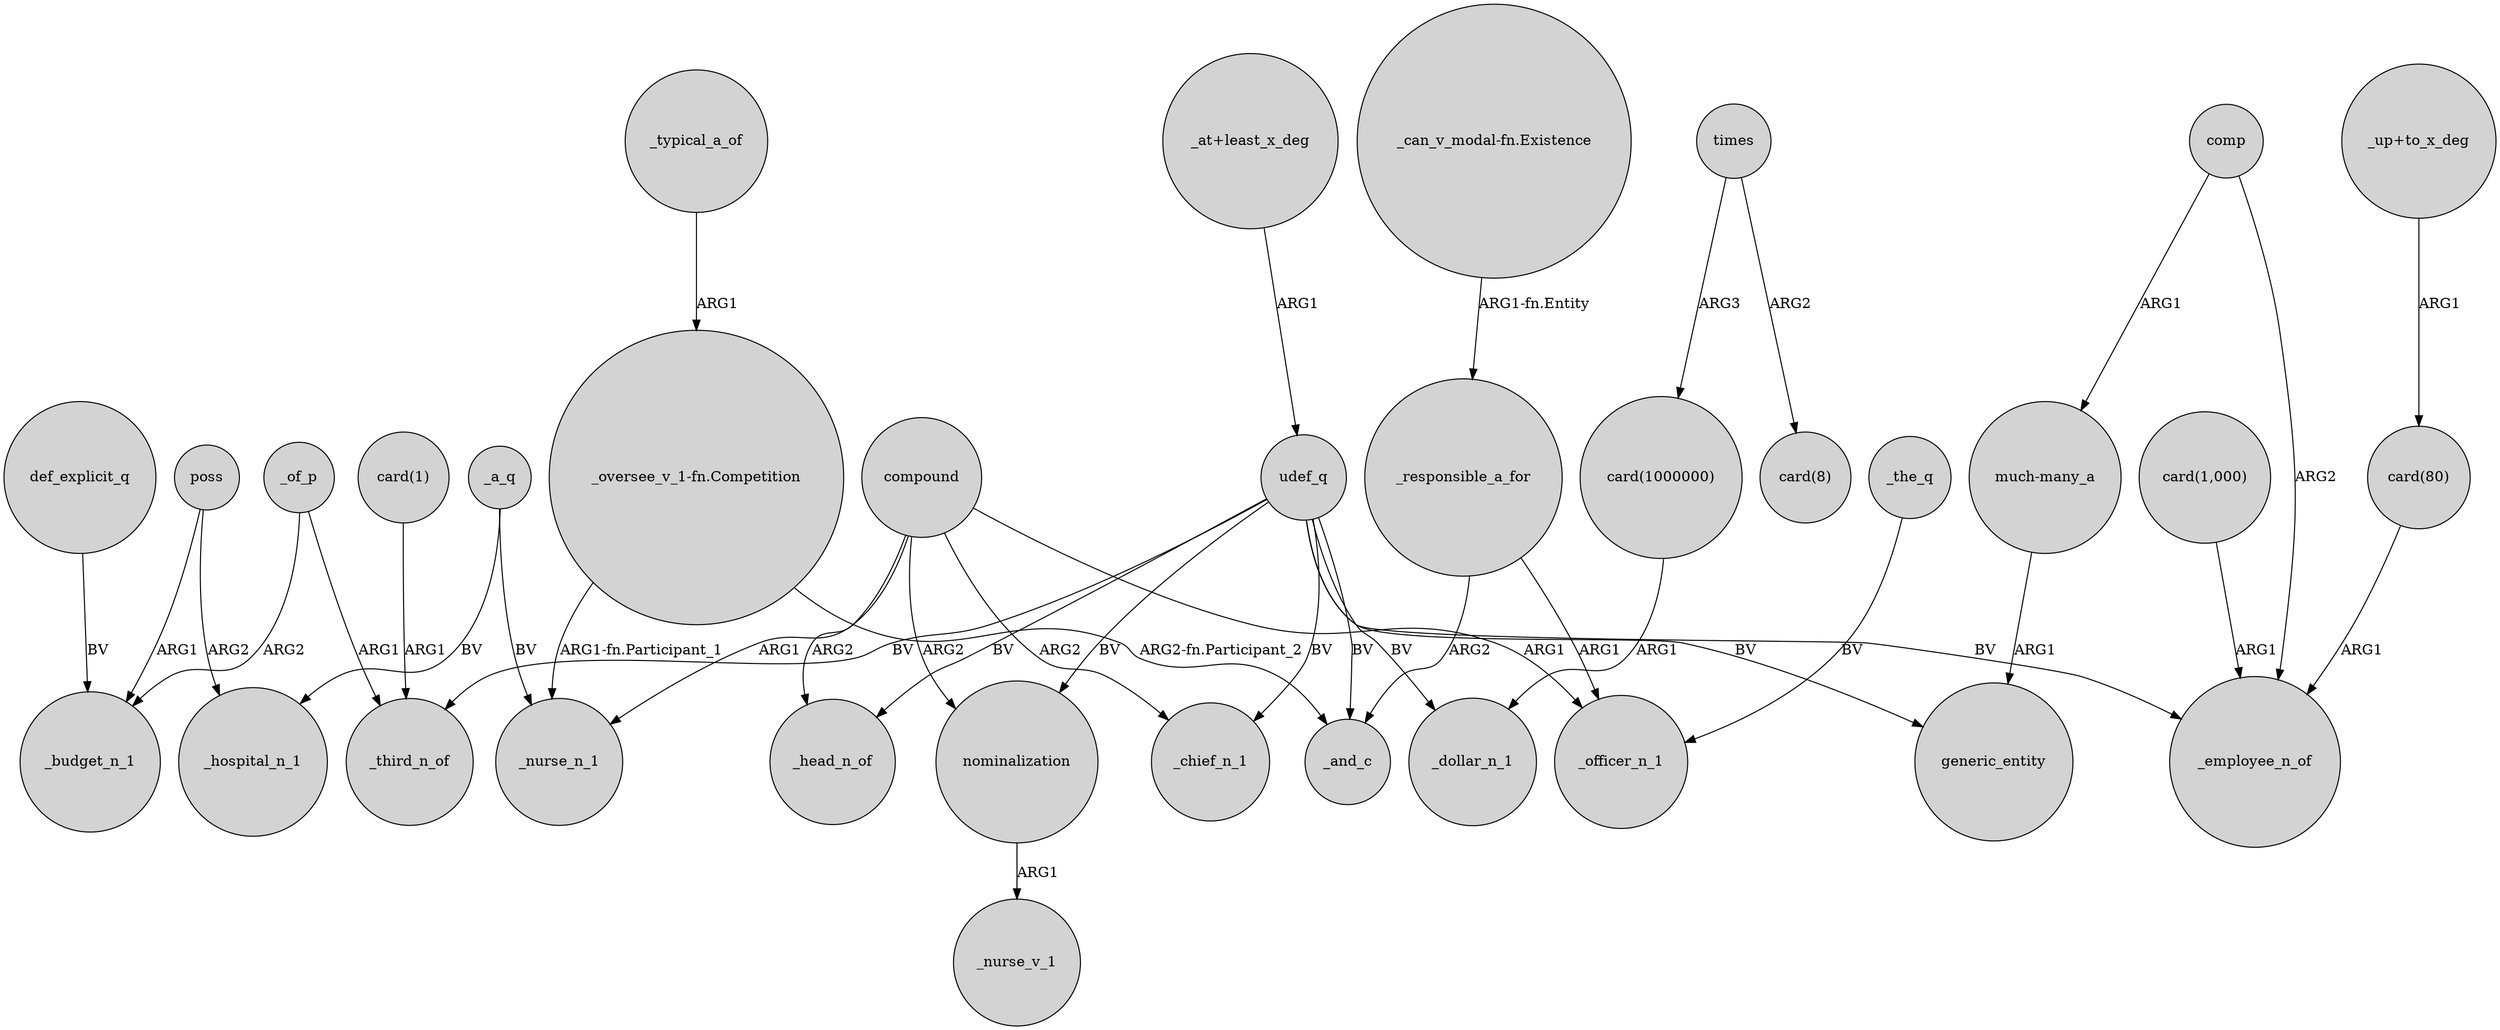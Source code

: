 digraph {
	node [shape=circle style=filled]
	compound -> _nurse_n_1 [label=ARG1]
	"_can_v_modal-fn.Existence" -> _responsible_a_for [label="ARG1-fn.Entity"]
	compound -> _chief_n_1 [label=ARG2]
	_of_p -> _budget_n_1 [label=ARG2]
	"card(1)" -> _third_n_of [label=ARG1]
	udef_q -> _chief_n_1 [label=BV]
	udef_q -> nominalization [label=BV]
	times -> "card(1000000)" [label=ARG3]
	"card(80)" -> _employee_n_of [label=ARG1]
	poss -> _hospital_n_1 [label=ARG2]
	_responsible_a_for -> _officer_n_1 [label=ARG1]
	udef_q -> _and_c [label=BV]
	def_explicit_q -> _budget_n_1 [label=BV]
	udef_q -> _head_n_of [label=BV]
	udef_q -> generic_entity [label=BV]
	compound -> nominalization [label=ARG2]
	_responsible_a_for -> _and_c [label=ARG2]
	_a_q -> _nurse_n_1 [label=BV]
	"card(1,000)" -> _employee_n_of [label=ARG1]
	comp -> "much-many_a" [label=ARG1]
	nominalization -> _nurse_v_1 [label=ARG1]
	"much-many_a" -> generic_entity [label=ARG1]
	_typical_a_of -> "_oversee_v_1-fn.Competition" [label=ARG1]
	_the_q -> _officer_n_1 [label=BV]
	udef_q -> _dollar_n_1 [label=BV]
	"card(1000000)" -> _dollar_n_1 [label=ARG1]
	_a_q -> _hospital_n_1 [label=BV]
	comp -> _employee_n_of [label=ARG2]
	compound -> _officer_n_1 [label=ARG1]
	"_up+to_x_deg" -> "card(80)" [label=ARG1]
	"_at+least_x_deg" -> udef_q [label=ARG1]
	compound -> _head_n_of [label=ARG2]
	poss -> _budget_n_1 [label=ARG1]
	udef_q -> _employee_n_of [label=BV]
	_of_p -> _third_n_of [label=ARG1]
	times -> "card(8)" [label=ARG2]
	udef_q -> _third_n_of [label=BV]
	"_oversee_v_1-fn.Competition" -> _and_c [label="ARG2-fn.Participant_2"]
	"_oversee_v_1-fn.Competition" -> _nurse_n_1 [label="ARG1-fn.Participant_1"]
}
